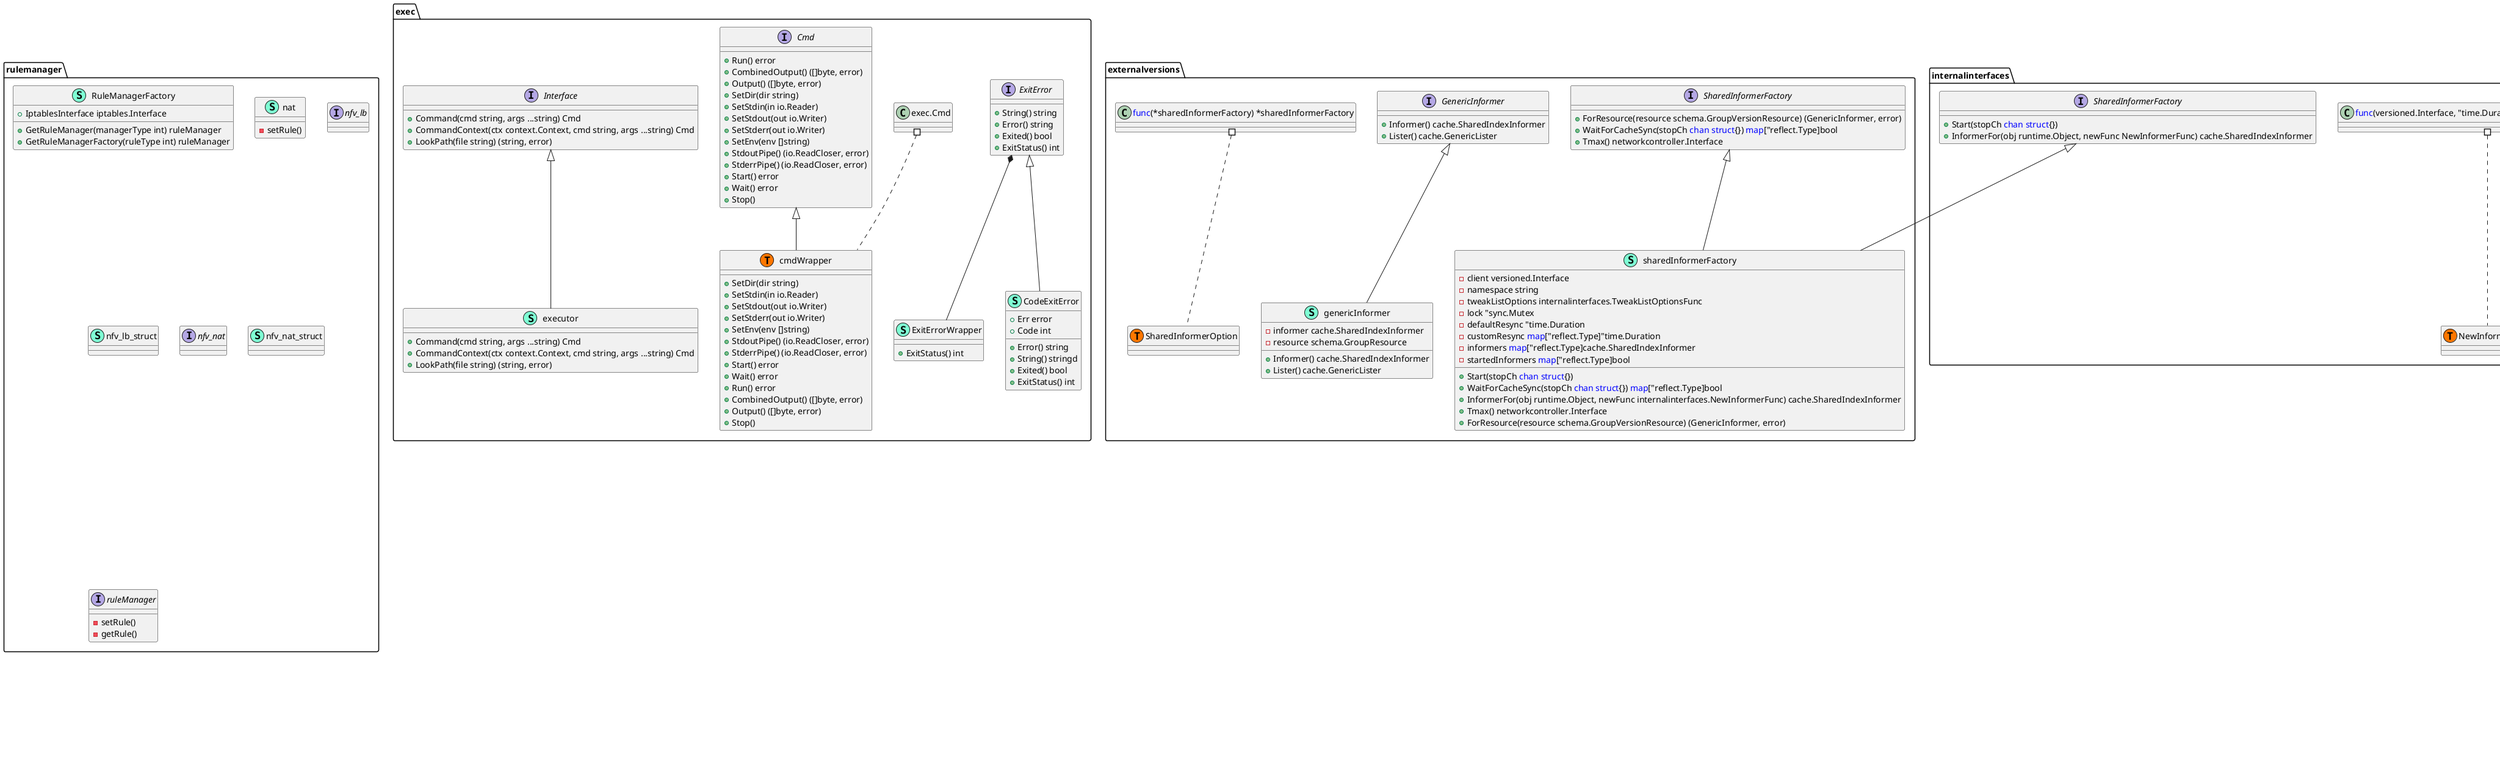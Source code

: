 @startuml
namespace exec {
    interface Cmd  {
        + Run() error
        + CombinedOutput() ([]byte, error)
        + Output() ([]byte, error)
        + SetDir(dir string) 
        + SetStdin(in io.Reader) 
        + SetStdout(out io.Writer) 
        + SetStderr(out io.Writer) 
        + SetEnv(env []string) 
        + StdoutPipe() (io.ReadCloser, error)
        + StderrPipe() (io.ReadCloser, error)
        + Start() error
        + Wait() error
        + Stop() 

    }
    class CodeExitError << (S,Aquamarine) >> {
        + Err error
        + Code int

        + Error() string
        + String() stringd
        + Exited() bool
        + ExitStatus() int

    }
    interface ExitError  {
        + String() string
        + Error() string
        + Exited() bool
        + ExitStatus() int

    }
    class ExitErrorWrapper << (S,Aquamarine) >> {
        + ExitStatus() int

    }
    interface Interface  {
        + Command(cmd string, args ...string) Cmd
        + CommandContext(ctx context.Context, cmd string, args ...string) Cmd
        + LookPath(file string) (string, error)

    }
    class cmdWrapper << (S,Aquamarine) >> {
        + SetDir(dir string) 
        + SetStdin(in io.Reader) 
        + SetStdout(out io.Writer) 
        + SetStderr(out io.Writer) 
        + SetEnv(env []string) 
        + StdoutPipe() (io.ReadCloser, error)
        + StderrPipe() (io.ReadCloser, error)
        + Start() error
        + Wait() error
        + Run() error
        + CombinedOutput() ([]byte, error)
        + Output() ([]byte, error)
        + Stop() 

    }
    class exec.cmdWrapper << (T, #FF7700) >>  {
    }
    class executor << (S,Aquamarine) >> {
        + Command(cmd string, args ...string) Cmd
        + CommandContext(ctx context.Context, cmd string, args ...string) Cmd
        + LookPath(file string) (string, error)

    }
    class "exec.Cmd" as execCmd {
        'This class was created so that we can correctly have an alias pointing to this name. Since it contains dots that can break namespaces
    }
}
"exec.ExitError" *-- "exec.ExitErrorWrapper"

"exec.ExitError" <|-- "exec.CodeExitError"
"exec.Cmd" <|-- "exec.cmdWrapper"
"exec.Interface" <|-- "exec.executor"

namespace externalversions {
    interface GenericInformer  {
        + Informer() cache.SharedIndexInformer
        + Lister() cache.GenericLister

    }
    interface SharedInformerFactory  {
        + ForResource(resource schema.GroupVersionResource) (GenericInformer, error)
        + WaitForCacheSync(stopCh <font color=blue>chan</font> <font color=blue>struct</font>{}) <font color=blue>map</font>["reflect.Type]bool
        + Tmax() networkcontroller.Interface

    }
    class externalversions.SharedInformerOption << (T, #FF7700) >>  {
    }
    class genericInformer << (S,Aquamarine) >> {
        - informer cache.SharedIndexInformer
        - resource schema.GroupResource

        + Informer() cache.SharedIndexInformer
        + Lister() cache.GenericLister

    }
    class sharedInformerFactory << (S,Aquamarine) >> {
        - client versioned.Interface
        - namespace string
        - tweakListOptions internalinterfaces.TweakListOptionsFunc
        - lock "sync.Mutex
        - defaultResync "time.Duration
        - customResync <font color=blue>map</font>["reflect.Type]"time.Duration
        - informers <font color=blue>map</font>["reflect.Type]cache.SharedIndexInformer
        - startedInformers <font color=blue>map</font>["reflect.Type]bool

        + Start(stopCh <font color=blue>chan</font> <font color=blue>struct</font>{}) 
        + WaitForCacheSync(stopCh <font color=blue>chan</font> <font color=blue>struct</font>{}) <font color=blue>map</font>["reflect.Type]bool
        + InformerFor(obj runtime.Object, newFunc internalinterfaces.NewInformerFunc) cache.SharedIndexInformer
        + Tmax() networkcontroller.Interface
        + ForResource(resource schema.GroupVersionResource) (GenericInformer, error)

    }
}

"externalversions.GenericInformer" <|-- "externalversions.genericInformer"
"externalversions.SharedInformerFactory" <|-- "externalversions.sharedInformerFactory"
"internalinterfaces.SharedInformerFactory" <|-- "externalversions.sharedInformerFactory"

namespace fake {
    class Clientset << (S,Aquamarine) >> {
        - discovery *fake.FakeDiscovery
        - tracker testing.ObjectTracker

        + Discovery() discovery.DiscoveryInterface
        + Tracker() testing.ObjectTracker
        + TmaxV1() v1.TmaxV1Interface

    }
    class FakeNATRules << (S,Aquamarine) >> {
        - ns string

        + Fake *FakeTmaxV1

        + Get(ctx context.Context, name string, options v1.GetOptions) (*v1.NATRule, error)
        + List(ctx context.Context, opts v1.ListOptions) (*v1.NATRuleList, error)
        + Watch(ctx context.Context, opts v1.ListOptions) (watch.Interface, error)
        + Create(ctx context.Context, nATRule *v1.NATRule, opts v1.CreateOptions) (*v1.NATRule, error)
        + Update(ctx context.Context, nATRule *v1.NATRule, opts v1.UpdateOptions) (*v1.NATRule, error)
        + UpdateStatus(ctx context.Context, nATRule *v1.NATRule, opts v1.UpdateOptions) (*v1.NATRule, error)
        + Delete(ctx context.Context, name string, opts v1.DeleteOptions) error
        + DeleteCollection(ctx context.Context, opts v1.DeleteOptions, listOpts v1.ListOptions) error
        + Patch(ctx context.Context, name string, pt types.PatchType, data []byte, opts v1.PatchOptions, subresources ...string) (*v1.NATRule, error)

    }
    class FakeTmaxV1 << (S,Aquamarine) >> {
        + NATRules(namespace string) v1.NATRuleInterface
        + RESTClient() rest.Interface

    }
}
"testing.Fake" *-- "fake.Clientset"
"testing.Fake" *-- "fake.FakeTmaxV1"

"versioned.Interface" <|-- "fake.Clientset"
"v1.NATRuleInterface" <|-- "fake.FakeNATRules"
"v1.NATRulesGetter" <|-- "fake.FakeTmaxV1"
"v1.TmaxV1Interface" <|-- "fake.FakeTmaxV1"

namespace internalinterfaces {
    interface SharedInformerFactory  {
        + Start(stopCh <font color=blue>chan</font> <font color=blue>struct</font>{}) 
        + InformerFor(obj runtime.Object, newFunc NewInformerFunc) cache.SharedIndexInformer

    }
    class internalinterfaces.NewInformerFunc << (T, #FF7700) >>  {
    }
    class internalinterfaces.TweakListOptionsFunc << (T, #FF7700) >>  {
    }
    class "<font color=blue>func</font>(*v1.ListOptions) " as fontcolorbluefuncfontv1ListOptions {
        'This class was created so that we can correctly have an alias pointing to this name. Since it contains dots that can break namespaces
    }
    class "<font color=blue>func</font>(versioned.Interface, "time.Duration) cache.SharedIndexInformer" as fontcolorbluefuncfontversionedInterfacetimeDurationcacheSharedIndexInformer {
        'This class was created so that we can correctly have an alias pointing to this name. Since it contains dots that can break namespaces
    }
}


namespace iptables {
    interface Interface  {
        + EnsureChian(table Table, chain Chain) (bool, error)
        + FlushChain(table Table, chain Chain) error
        + DeleteChain(table Table, chain Chain) error
        + EnsureRule(position RulePosition, table Table, chain Chain, args ...string) (bool, error)
        + DeleteRule(table Table, chain Chain, args ...string) error
        + SaveInto(table Table, buffer *bytes.Buffer) error
        + Restore(table Table, data []byte, flush FlushFlag, counters RestoreCountersFlag) error
        + RestoreAll(data []byte, flush FlushFlag, counters RestoreCountersFlag) error

    }
    class iptables.Chain << (T, #FF7700) >>  {
    }
    class iptables.FlushFlag << (T, #FF7700) >>  {
    }
    class iptables.IptablesCommand << (T, #FF7700) >>  {
    }
    class iptables.Protocol << (T, #FF7700) >>  {
    }
    class iptables.RestoreCountersFlag << (T, #FF7700) >>  {
    }
    class iptables.RulePosition << (T, #FF7700) >>  {
    }
    class iptables.Table << (T, #FF7700) >>  {
    }
    class iptables.operation << (T, #FF7700) >>  {
    }
    interface iptablesLocker  {
        + Close() error

    }
    class locker << (S,Aquamarine) >> {
        - lock16 *os.File
        - lock14 *net.UnixListener

        + Close() error

    }
    class runner << (S,Aquamarine) >> {
        - mu "sync.Mutex
        - exec exec.Interface
        - hasCheck bool
        - waitFlag []string
        - restoreWaitFlag []string
        - protocol Protocol
        - lockfilePath string

        - restoreInternal(args []string, data []byte, flush FlushFlag, counters RestoreCountersFlag) error
        - run(op operation, args []string) ([]byte, error)
        - runContext(ctx context.Context, op operation, args []string) ([]byte, error)
        - checkRule(table Table, chain Chain, args ...string) (bool, error)
        - checkRuleUsingCheck(args []string) (bool, error)
        - checkRuleWithoutCheck(table Table, chain Chain, args ...string) (bool, error)

        + EnsureChian(table Table, chain Chain) (bool, error)
        + FlushChain(table Table, chain Chain) error
        + DeleteChain(table Table, chain Chain) error
        + EnsureRule(position RulePosition, table Table, chain Chain, args ...string) (bool, error)
        + DeleteRule(table Table, chain Chain, args ...string) error
        + SaveInto(table Table, buffer *bytes.Buffer) error
        + Restore(table Table, data []byte, flush FlushFlag, counters RestoreCountersFlag) error
        + RestoreAll(data []byte, flush FlushFlag, counters RestoreCountersFlag) error

    }
}

"iptables.iptablesLocker" <|-- "iptables.locker"
"iptables.Interface" <|-- "iptables.runner"

namespace main {
    class Controller << (S,Aquamarine) >> {
        - kubeclientset kubernetes.Interface
        - sampleclientset versioned.Interface
        - natRulesLister v1.NATRuleLister
        - syncFuncs []cache.InformerSynced
        - workqueue workqueue.RateLimitingInterface
        - natWorkqueue workqueue.Interface
        - recorder record.EventRecorder

        - runWorker() 
        - processNextWorkItem() bool
        - syncHandler(key <font color=blue>interface</font>{}) SyncState
        - addNatRule(key string) error
        - updateNatRule(key string) error

        + Run(threadiness int, stopCh <font color=blue>chan</font> <font color=blue>struct</font>{}) error

    }
    class Handler << (S,Aquamarine) >> {
    }
    interface handler  {
        - getBridge() 
        - setBridge() 
        - setLink(_type string, name string) 

    }
    class main.SyncState << (T, #FF7700) >>  {
    }
    class main.dockerType << (T, #FF7700) >>  {
    }
    class main.natRuleChangeKey << (T, #FF7700) >>  {
    }
    class main.natRuleKey << (T, #FF7700) >>  {
    }
}
"netlink.Handle" *-- "main.Handler"


namespace networkcontroller {
    interface Interface  {
        + V1() v1.Interface

    }
    class group << (S,Aquamarine) >> {
        - factory internalinterfaces.SharedInformerFactory
        - namespace string
        - tweakListOptions internalinterfaces.TweakListOptionsFunc

        + V1() v1.Interface

    }
}

"networkcontroller.Interface" <|-- "networkcontroller.group"

namespace rulemanager {
    class RuleManagerFactory << (S,Aquamarine) >> {
        + IptablesInterface iptables.Interface

        + GetRuleManager(managerType int) ruleManager
        + GetRuleManagerFactory(ruleType int) ruleManager

    }
    class nat << (S,Aquamarine) >> {
        - setRule() 

    }
    interface nfv_lb  {
    }
    class nfv_lb_struct << (S,Aquamarine) >> {
    }
    interface nfv_nat  {
    }
    class nfv_nat_struct << (S,Aquamarine) >> {
    }
    interface ruleManager  {
        - setRule() 
        - getRule() 

    }
}


namespace v1 {
    interface Interface  {
        + NATRules() NATRuleInformer

    }
    class NATRule << (S,Aquamarine) >> {
        + Spec NATRuleSpec
        + Status NATRuleStatus

        + DeepCopyInto(out *NATRule) 
        + DeepCopy() *NATRule
        + DeepCopyObject() runtime.Object

    }
    interface NATRuleExpansion  {
    }
    interface NATRuleInformer  {
        + Informer() cache.SharedIndexInformer
        + Lister() v1.NATRuleLister

    }
    interface NATRuleInterface  {
        + Create(ctx context.Context, nATRule *v1.NATRule, opts v1.CreateOptions) (*v1.NATRule, error)
        + Update(ctx context.Context, nATRule *v1.NATRule, opts v1.UpdateOptions) (*v1.NATRule, error)
        + UpdateStatus(ctx context.Context, nATRule *v1.NATRule, opts v1.UpdateOptions) (*v1.NATRule, error)
        + Delete(ctx context.Context, name string, opts v1.DeleteOptions) error
        + DeleteCollection(ctx context.Context, opts v1.DeleteOptions, listOpts v1.ListOptions) error
        + Get(ctx context.Context, name string, opts v1.GetOptions) (*v1.NATRule, error)
        + List(ctx context.Context, opts v1.ListOptions) (*v1.NATRuleList, error)
        + Watch(ctx context.Context, opts v1.ListOptions) (watch.Interface, error)
        + Patch(ctx context.Context, name string, pt types.PatchType, data []byte, opts v1.PatchOptions, subresources ...string) (*v1.NATRule, error)

    }
    class NATRuleList << (S,Aquamarine) >> {
        + Items []NATRule

        + DeepCopyInto(out *NATRuleList) 
        + DeepCopy() *NATRuleList
        + DeepCopyObject() runtime.Object

    }
    interface NATRuleLister  {
        + List(selector labels.Selector) ([]*v1.NATRule, error)
        + NATRules(namespace string) NATRuleNamespaceLister

    }
    interface NATRuleListerExpansion  {
    }
    interface NATRuleNamespaceLister  {
        + List(selector labels.Selector) ([]*v1.NATRule, error)
        + Get(name string) (*v1.NATRule, error)

    }
    interface NATRuleNamespaceListerExpansion  {
    }
    class NATRuleSpec << (S,Aquamarine) >> {
        + SrcIP string
        + DstIP string

        + DeepCopyInto(out *NATRuleSpec) 
        + DeepCopy() *NATRuleSpec

    }
    class NATRuleStatus << (S,Aquamarine) >> {
        + Deployed string
        + OldSrcIP string
        + OldDstIP string

        + DeepCopyInto(out *NATRuleStatus) 
        + DeepCopy() *NATRuleStatus

    }
    interface NATRulesGetter  {
        + NATRules(namespace string) NATRuleInterface

    }
    class TmaxV1Client << (S,Aquamarine) >> {
        - restClient rest.Interface

        + NATRules(namespace string) NATRuleInterface
        + RESTClient() rest.Interface

    }
    interface TmaxV1Interface  {
        + RESTClient() rest.Interface

    }
    class nATRuleInformer << (S,Aquamarine) >> {
        - factory internalinterfaces.SharedInformerFactory
        - tweakListOptions internalinterfaces.TweakListOptionsFunc
        - namespace string

        - defaultInformer(client versioned.Interface, resyncPeriod "time.Duration) cache.SharedIndexInformer

        + Informer() cache.SharedIndexInformer
        + Lister() v1.NATRuleLister

    }
    class nATRuleLister << (S,Aquamarine) >> {
        - indexer cache.Indexer

        + List(selector labels.Selector) ([]*v1.NATRule, error)
        + NATRules(namespace string) NATRuleNamespaceLister

    }
    class nATRuleNamespaceLister << (S,Aquamarine) >> {
        - indexer cache.Indexer
        - namespace string

        + List(selector labels.Selector) ([]*v1.NATRule, error)
        + Get(name string) (*v1.NATRule, error)

    }
    class nATRules << (S,Aquamarine) >> {
        - client rest.Interface
        - ns string

        + Get(ctx context.Context, name string, options v1.GetOptions) (*v1.NATRule, error)
        + List(ctx context.Context, opts v1.ListOptions) (*v1.NATRuleList, error)
        + Watch(ctx context.Context, opts v1.ListOptions) (watch.Interface, error)
        + Create(ctx context.Context, nATRule *v1.NATRule, opts v1.CreateOptions) (*v1.NATRule, error)
        + Update(ctx context.Context, nATRule *v1.NATRule, opts v1.UpdateOptions) (*v1.NATRule, error)
        + UpdateStatus(ctx context.Context, nATRule *v1.NATRule, opts v1.UpdateOptions) (*v1.NATRule, error)
        + Delete(ctx context.Context, name string, opts v1.DeleteOptions) error
        + DeleteCollection(ctx context.Context, opts v1.DeleteOptions, listOpts v1.ListOptions) error
        + Patch(ctx context.Context, name string, pt types.PatchType, data []byte, opts v1.PatchOptions, subresources ...string) (*v1.NATRule, error)

    }
    class version << (S,Aquamarine) >> {
        - factory internalinterfaces.SharedInformerFactory
        - namespace string
        - tweakListOptions internalinterfaces.TweakListOptionsFunc

        + NATRules() NATRuleInformer

    }
}
"v1.ObjectMeta" *-- "v1.NATRule"
"v1.TypeMeta" *-- "v1.NATRule"
"v1.NATRuleExpansion" *-- "v1.NATRuleInterface"
"v1.ListMeta" *-- "v1.NATRuleList"
"v1.TypeMeta" *-- "v1.NATRuleList"
"v1.NATRuleListerExpansion" *-- "v1.NATRuleLister"
"v1.NATRuleNamespaceListerExpansion" *-- "v1.NATRuleNamespaceLister"
"v1.NATRulesGetter" *-- "v1.TmaxV1Interface"

"v1.NATRulesGetter" <|-- "v1.TmaxV1Client"
"v1.TmaxV1Interface" <|-- "v1.TmaxV1Client"
"v1.NATRuleInformer" <|-- "v1.nATRuleInformer"
"v1.NATRuleLister" <|-- "v1.nATRuleLister"
"v1.NATRuleNamespaceLister" <|-- "v1.nATRuleNamespaceLister"
"v1.NATRuleInterface" <|-- "v1.nATRules"
"v1.Interface" <|-- "v1.version"

namespace versioned {
    class Clientset << (S,Aquamarine) >> {
        - tmaxV1 *v1.TmaxV1Client

        + TmaxV1() v1.TmaxV1Interface
        + Discovery() discovery.DiscoveryInterface

    }
    interface Interface  {
        + Discovery() discovery.DiscoveryInterface
        + TmaxV1() v1.TmaxV1Interface

    }
}
"discovery.DiscoveryClient" *-- "versioned.Clientset"

"versioned.Interface" <|-- "versioned.Clientset"

"__builtin__.bool" #.. "iptables.FlushFlag"
"__builtin__.bool" #.. "iptables.RestoreCountersFlag"
"__builtin__.int" #.. "main.SyncState"
"__builtin__.string" #.. "iptables.Chain"
"__builtin__.string" #.. "iptables.IptablesCommand"
"__builtin__.string" #.. "iptables.Protocol"
"__builtin__.string" #.. "iptables.RulePosition"
"__builtin__.string" #.. "iptables.Table"
"__builtin__.string" #.. "iptables.operation"
"__builtin__.string" #.. "main.dockerType"
"__builtin__.string" #.. "main.natRuleChangeKey"
"__builtin__.string" #.. "main.natRuleKey"
"exec.execCmd" #.. "exec.cmdWrapper"
"externalversions.<font color=blue>func</font>(*sharedInformerFactory) *sharedInformerFactory" #.. "externalversions.SharedInformerOption"
"internalinterfaces.fontcolorbluefuncfontv1ListOptions" #.. "internalinterfaces.TweakListOptionsFunc"
"internalinterfaces.fontcolorbluefuncfontversionedInterfacetimeDurationcacheSharedIndexInformer" #.. "internalinterfaces.NewInformerFunc"
@enduml
